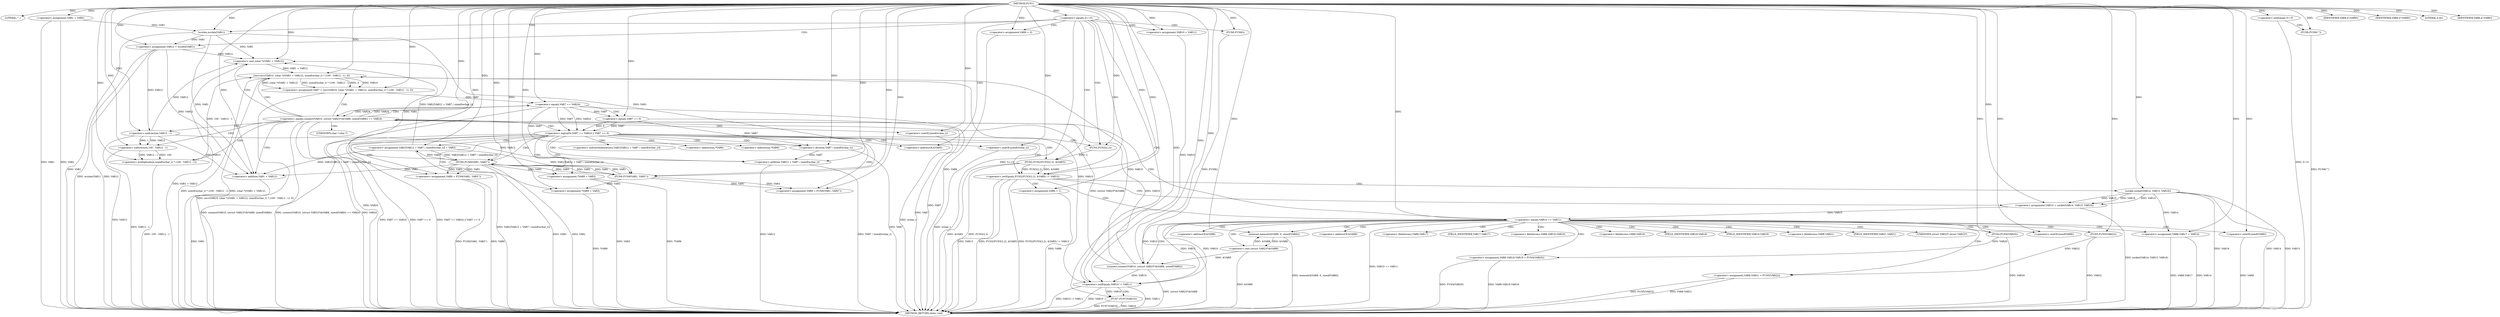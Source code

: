digraph FUN1 {  
"1000100" [label = "(METHOD,FUN1)" ]
"1000279" [label = "(METHOD_RETURN,static void)" ]
"1000103" [label = "(LITERAL,\"\",)" ]
"1000104" [label = "(<operator>.assignment,VAR1 = VAR2)" ]
"1000108" [label = "(<operator>.equals,5==5)" ]
"1000115" [label = "(<operator>.assignment,VAR6 = 0)" ]
"1000122" [label = "(<operator>.assignment,VAR10 = VAR11)" ]
"1000126" [label = "(<operator>.assignment,VAR12 = wcslen(VAR1))" ]
"1000128" [label = "(wcslen,wcslen(VAR1))" ]
"1000133" [label = "(<operator>.notEquals,FUN2(FUN3(2,2), &VAR5) != VAR13)" ]
"1000134" [label = "(FUN2,FUN2(FUN3(2,2), &VAR5))" ]
"1000135" [label = "(FUN3,FUN3(2,2))" ]
"1000143" [label = "(<operator>.assignment,VAR6 = 1)" ]
"1000146" [label = "(<operator>.assignment,VAR10 = socket(VAR14, VAR15, VAR16))" ]
"1000148" [label = "(socket,socket(VAR14, VAR15, VAR16))" ]
"1000153" [label = "(<operator>.equals,VAR10 == VAR11)" ]
"1000158" [label = "(memset,memset(&VAR8, 0, sizeof(VAR8)))" ]
"1000162" [label = "(<operator>.sizeOf,sizeof(VAR8))" ]
"1000164" [label = "(<operator>.assignment,VAR8.VAR17 = VAR14)" ]
"1000169" [label = "(<operator>.assignment,VAR8.VAR18.VAR19 = FUN4(VAR20))" ]
"1000175" [label = "(FUN4,FUN4(VAR20))" ]
"1000177" [label = "(<operator>.assignment,VAR8.VAR21 = FUN5(VAR22))" ]
"1000181" [label = "(FUN5,FUN5(VAR22))" ]
"1000184" [label = "(<operator>.equals,connect(VAR10, (struct VAR23*)&VAR8, sizeof(VAR8)) == VAR24)" ]
"1000185" [label = "(connect,connect(VAR10, (struct VAR23*)&VAR8, sizeof(VAR8)))" ]
"1000187" [label = "(<operator>.cast,(struct VAR23*)&VAR8)" ]
"1000191" [label = "(<operator>.sizeOf,sizeof(VAR8))" ]
"1000196" [label = "(<operator>.assignment,VAR7 = recv(VAR10, (char *)(VAR1 + VAR12), sizeof(wchar_t) * (100 - VAR12 - 1), 0))" ]
"1000198" [label = "(recv,recv(VAR10, (char *)(VAR1 + VAR12), sizeof(wchar_t) * (100 - VAR12 - 1), 0))" ]
"1000200" [label = "(<operator>.cast,(char *)(VAR1 + VAR12))" ]
"1000202" [label = "(<operator>.addition,VAR1 + VAR12)" ]
"1000205" [label = "(<operator>.multiplication,sizeof(wchar_t) * (100 - VAR12 - 1))" ]
"1000206" [label = "(<operator>.sizeOf,sizeof(wchar_t))" ]
"1000208" [label = "(<operator>.subtraction,100 - VAR12 - 1)" ]
"1000210" [label = "(<operator>.subtraction,VAR12 - 1)" ]
"1000215" [label = "(<operator>.logicalOr,VAR7 == VAR24 || VAR7 == 0)" ]
"1000216" [label = "(<operator>.equals,VAR7 == VAR24)" ]
"1000219" [label = "(<operator>.equals,VAR7 == 0)" ]
"1000224" [label = "(<operator>.assignment,VAR1[VAR12 + VAR7 / sizeof(wchar_t)] = VAR3)" ]
"1000227" [label = "(<operator>.addition,VAR12 + VAR7 / sizeof(wchar_t))" ]
"1000229" [label = "(<operator>.division,VAR7 / sizeof(wchar_t))" ]
"1000231" [label = "(<operator>.sizeOf,sizeof(wchar_t))" ]
"1000234" [label = "(<operator>.assignment,VAR9 = FUN6(VAR1, VAR3''))" ]
"1000236" [label = "(FUN6,FUN6(VAR1, VAR3''))" ]
"1000240" [label = "(IDENTIFIER,VAR9,if (VAR9))" ]
"1000242" [label = "(<operator>.assignment,*VAR9 = VAR3)" ]
"1000246" [label = "(<operator>.assignment,VAR9 = FUN6(VAR1, VAR3''))" ]
"1000248" [label = "(FUN6,FUN6(VAR1, VAR3''))" ]
"1000252" [label = "(IDENTIFIER,VAR9,if (VAR9))" ]
"1000254" [label = "(<operator>.assignment,*VAR9 = VAR3)" ]
"1000258" [label = "(LITERAL,0,do)" ]
"1000260" [label = "(<operator>.notEquals,VAR10 != VAR11)" ]
"1000264" [label = "(FUN7,FUN7(VAR10))" ]
"1000267" [label = "(IDENTIFIER,VAR6,if (VAR6))" ]
"1000269" [label = "(FUN8,FUN8())" ]
"1000271" [label = "(<operator>.notEquals,5!=5)" ]
"1000275" [label = "(FUN9,FUN9(\"\"))" ]
"1000138" [label = "(<operator>.addressOf,&VAR5)" ]
"1000159" [label = "(<operator>.addressOf,&VAR8)" ]
"1000165" [label = "(<operator>.fieldAccess,VAR8.VAR17)" ]
"1000167" [label = "(FIELD_IDENTIFIER,VAR17,VAR17)" ]
"1000170" [label = "(<operator>.fieldAccess,VAR8.VAR18.VAR19)" ]
"1000171" [label = "(<operator>.fieldAccess,VAR8.VAR18)" ]
"1000173" [label = "(FIELD_IDENTIFIER,VAR18,VAR18)" ]
"1000174" [label = "(FIELD_IDENTIFIER,VAR19,VAR19)" ]
"1000178" [label = "(<operator>.fieldAccess,VAR8.VAR21)" ]
"1000180" [label = "(FIELD_IDENTIFIER,VAR21,VAR21)" ]
"1000188" [label = "(UNKNOWN,struct VAR23*,struct VAR23*)" ]
"1000189" [label = "(<operator>.addressOf,&VAR8)" ]
"1000201" [label = "(UNKNOWN,char *,char *)" ]
"1000225" [label = "(<operator>.indirectIndexAccess,VAR1[VAR12 + VAR7 / sizeof(wchar_t)])" ]
"1000243" [label = "(<operator>.indirection,*VAR9)" ]
"1000255" [label = "(<operator>.indirection,*VAR9)" ]
  "1000108" -> "1000279"  [ label = "DDG: 5==5"] 
  "1000184" -> "1000279"  [ label = "DDG: connect(VAR10, (struct VAR23*)&VAR8, sizeof(VAR8))"] 
  "1000177" -> "1000279"  [ label = "DDG: FUN5(VAR22)"] 
  "1000133" -> "1000279"  [ label = "DDG: FUN2(FUN3(2,2), &VAR5) != VAR13"] 
  "1000260" -> "1000279"  [ label = "DDG: VAR11"] 
  "1000231" -> "1000279"  [ label = "DDG: wchar_t"] 
  "1000198" -> "1000279"  [ label = "DDG: sizeof(wchar_t) * (100 - VAR12 - 1)"] 
  "1000181" -> "1000279"  [ label = "DDG: VAR22"] 
  "1000177" -> "1000279"  [ label = "DDG: VAR8.VAR21"] 
  "1000246" -> "1000279"  [ label = "DDG: FUN6(VAR1, VAR3'')"] 
  "1000164" -> "1000279"  [ label = "DDG: VAR14"] 
  "1000260" -> "1000279"  [ label = "DDG: VAR10 != VAR11"] 
  "1000185" -> "1000279"  [ label = "DDG: (struct VAR23*)&VAR8"] 
  "1000224" -> "1000279"  [ label = "DDG: VAR1[VAR12 + VAR7 / sizeof(wchar_t)]"] 
  "1000208" -> "1000279"  [ label = "DDG: VAR12 - 1"] 
  "1000148" -> "1000279"  [ label = "DDG: VAR16"] 
  "1000275" -> "1000279"  [ label = "DDG: FUN9(\"\")"] 
  "1000198" -> "1000279"  [ label = "DDG: (char *)(VAR1 + VAR12)"] 
  "1000215" -> "1000279"  [ label = "DDG: VAR7 == VAR24"] 
  "1000254" -> "1000279"  [ label = "DDG: *VAR9"] 
  "1000104" -> "1000279"  [ label = "DDG: VAR1"] 
  "1000215" -> "1000279"  [ label = "DDG: VAR7 == 0"] 
  "1000216" -> "1000279"  [ label = "DDG: VAR7"] 
  "1000227" -> "1000279"  [ label = "DDG: VAR12"] 
  "1000187" -> "1000279"  [ label = "DDG: &VAR8"] 
  "1000269" -> "1000279"  [ label = "DDG: FUN8()"] 
  "1000133" -> "1000279"  [ label = "DDG: VAR13"] 
  "1000184" -> "1000279"  [ label = "DDG: connect(VAR10, (struct VAR23*)&VAR8, sizeof(VAR8)) == VAR24"] 
  "1000264" -> "1000279"  [ label = "DDG: VAR10"] 
  "1000227" -> "1000279"  [ label = "DDG: VAR7 / sizeof(wchar_t)"] 
  "1000128" -> "1000279"  [ label = "DDG: VAR1"] 
  "1000158" -> "1000279"  [ label = "DDG: memset(&VAR8, 0, sizeof(VAR8))"] 
  "1000143" -> "1000279"  [ label = "DDG: VAR6"] 
  "1000133" -> "1000279"  [ label = "DDG: FUN2(FUN3(2,2), &VAR5)"] 
  "1000264" -> "1000279"  [ label = "DDG: FUN7(VAR10)"] 
  "1000216" -> "1000279"  [ label = "DDG: VAR24"] 
  "1000202" -> "1000279"  [ label = "DDG: VAR1"] 
  "1000205" -> "1000279"  [ label = "DDG: 100 - VAR12 - 1"] 
  "1000148" -> "1000279"  [ label = "DDG: VAR14"] 
  "1000146" -> "1000279"  [ label = "DDG: socket(VAR14, VAR15, VAR16)"] 
  "1000175" -> "1000279"  [ label = "DDG: VAR20"] 
  "1000206" -> "1000279"  [ label = "DDG: wchar_t"] 
  "1000126" -> "1000279"  [ label = "DDG: VAR12"] 
  "1000153" -> "1000279"  [ label = "DDG: VAR10 == VAR11"] 
  "1000134" -> "1000279"  [ label = "DDG: FUN3(2,2)"] 
  "1000184" -> "1000279"  [ label = "DDG: VAR24"] 
  "1000210" -> "1000279"  [ label = "DDG: VAR12"] 
  "1000219" -> "1000279"  [ label = "DDG: VAR7"] 
  "1000229" -> "1000279"  [ label = "DDG: VAR7"] 
  "1000215" -> "1000279"  [ label = "DDG: VAR7 == VAR24 || VAR7 == 0"] 
  "1000169" -> "1000279"  [ label = "DDG: VAR8.VAR18.VAR19"] 
  "1000148" -> "1000279"  [ label = "DDG: VAR15"] 
  "1000254" -> "1000279"  [ label = "DDG: VAR3"] 
  "1000260" -> "1000279"  [ label = "DDG: VAR10"] 
  "1000126" -> "1000279"  [ label = "DDG: wcslen(VAR1)"] 
  "1000248" -> "1000279"  [ label = "DDG: VAR3"] 
  "1000134" -> "1000279"  [ label = "DDG: &VAR5"] 
  "1000271" -> "1000279"  [ label = "DDG: 5!=5"] 
  "1000115" -> "1000279"  [ label = "DDG: VAR6"] 
  "1000191" -> "1000279"  [ label = "DDG: VAR8"] 
  "1000242" -> "1000279"  [ label = "DDG: *VAR9"] 
  "1000104" -> "1000279"  [ label = "DDG: VAR2"] 
  "1000169" -> "1000279"  [ label = "DDG: FUN4(VAR20)"] 
  "1000246" -> "1000279"  [ label = "DDG: VAR9"] 
  "1000248" -> "1000279"  [ label = "DDG: VAR1"] 
  "1000200" -> "1000279"  [ label = "DDG: VAR1 + VAR12"] 
  "1000196" -> "1000279"  [ label = "DDG: recv(VAR10, (char *)(VAR1 + VAR12), sizeof(wchar_t) * (100 - VAR12 - 1), 0)"] 
  "1000164" -> "1000279"  [ label = "DDG: VAR8.VAR17"] 
  "1000100" -> "1000103"  [ label = "DDG: "] 
  "1000100" -> "1000104"  [ label = "DDG: "] 
  "1000100" -> "1000108"  [ label = "DDG: "] 
  "1000100" -> "1000115"  [ label = "DDG: "] 
  "1000100" -> "1000122"  [ label = "DDG: "] 
  "1000128" -> "1000126"  [ label = "DDG: VAR1"] 
  "1000100" -> "1000126"  [ label = "DDG: "] 
  "1000104" -> "1000128"  [ label = "DDG: VAR1"] 
  "1000100" -> "1000128"  [ label = "DDG: "] 
  "1000134" -> "1000133"  [ label = "DDG: FUN3(2,2)"] 
  "1000134" -> "1000133"  [ label = "DDG: &VAR5"] 
  "1000135" -> "1000134"  [ label = "DDG: 2"] 
  "1000100" -> "1000135"  [ label = "DDG: "] 
  "1000100" -> "1000133"  [ label = "DDG: "] 
  "1000100" -> "1000143"  [ label = "DDG: "] 
  "1000148" -> "1000146"  [ label = "DDG: VAR14"] 
  "1000148" -> "1000146"  [ label = "DDG: VAR15"] 
  "1000148" -> "1000146"  [ label = "DDG: VAR16"] 
  "1000100" -> "1000146"  [ label = "DDG: "] 
  "1000100" -> "1000148"  [ label = "DDG: "] 
  "1000146" -> "1000153"  [ label = "DDG: VAR10"] 
  "1000100" -> "1000153"  [ label = "DDG: "] 
  "1000187" -> "1000158"  [ label = "DDG: &VAR8"] 
  "1000100" -> "1000158"  [ label = "DDG: "] 
  "1000100" -> "1000162"  [ label = "DDG: "] 
  "1000148" -> "1000164"  [ label = "DDG: VAR14"] 
  "1000100" -> "1000164"  [ label = "DDG: "] 
  "1000175" -> "1000169"  [ label = "DDG: VAR20"] 
  "1000100" -> "1000175"  [ label = "DDG: "] 
  "1000181" -> "1000177"  [ label = "DDG: VAR22"] 
  "1000100" -> "1000181"  [ label = "DDG: "] 
  "1000185" -> "1000184"  [ label = "DDG: VAR10"] 
  "1000185" -> "1000184"  [ label = "DDG: (struct VAR23*)&VAR8"] 
  "1000153" -> "1000185"  [ label = "DDG: VAR10"] 
  "1000100" -> "1000185"  [ label = "DDG: "] 
  "1000187" -> "1000185"  [ label = "DDG: &VAR8"] 
  "1000158" -> "1000187"  [ label = "DDG: &VAR8"] 
  "1000100" -> "1000191"  [ label = "DDG: "] 
  "1000216" -> "1000184"  [ label = "DDG: VAR24"] 
  "1000100" -> "1000184"  [ label = "DDG: "] 
  "1000198" -> "1000196"  [ label = "DDG: VAR10"] 
  "1000198" -> "1000196"  [ label = "DDG: (char *)(VAR1 + VAR12)"] 
  "1000198" -> "1000196"  [ label = "DDG: sizeof(wchar_t) * (100 - VAR12 - 1)"] 
  "1000198" -> "1000196"  [ label = "DDG: 0"] 
  "1000100" -> "1000196"  [ label = "DDG: "] 
  "1000185" -> "1000198"  [ label = "DDG: VAR10"] 
  "1000100" -> "1000198"  [ label = "DDG: "] 
  "1000200" -> "1000198"  [ label = "DDG: VAR1 + VAR12"] 
  "1000224" -> "1000200"  [ label = "DDG: VAR1[VAR12 + VAR7 / sizeof(wchar_t)]"] 
  "1000128" -> "1000200"  [ label = "DDG: VAR1"] 
  "1000248" -> "1000200"  [ label = "DDG: VAR1"] 
  "1000100" -> "1000200"  [ label = "DDG: "] 
  "1000126" -> "1000200"  [ label = "DDG: VAR12"] 
  "1000210" -> "1000200"  [ label = "DDG: VAR12"] 
  "1000224" -> "1000202"  [ label = "DDG: VAR1[VAR12 + VAR7 / sizeof(wchar_t)]"] 
  "1000128" -> "1000202"  [ label = "DDG: VAR1"] 
  "1000248" -> "1000202"  [ label = "DDG: VAR1"] 
  "1000100" -> "1000202"  [ label = "DDG: "] 
  "1000126" -> "1000202"  [ label = "DDG: VAR12"] 
  "1000210" -> "1000202"  [ label = "DDG: VAR12"] 
  "1000205" -> "1000198"  [ label = "DDG: 100 - VAR12 - 1"] 
  "1000100" -> "1000205"  [ label = "DDG: "] 
  "1000100" -> "1000206"  [ label = "DDG: "] 
  "1000208" -> "1000205"  [ label = "DDG: 100"] 
  "1000208" -> "1000205"  [ label = "DDG: VAR12 - 1"] 
  "1000100" -> "1000208"  [ label = "DDG: "] 
  "1000210" -> "1000208"  [ label = "DDG: VAR12"] 
  "1000210" -> "1000208"  [ label = "DDG: 1"] 
  "1000100" -> "1000210"  [ label = "DDG: "] 
  "1000126" -> "1000210"  [ label = "DDG: VAR12"] 
  "1000216" -> "1000215"  [ label = "DDG: VAR7"] 
  "1000216" -> "1000215"  [ label = "DDG: VAR24"] 
  "1000196" -> "1000216"  [ label = "DDG: VAR7"] 
  "1000100" -> "1000216"  [ label = "DDG: "] 
  "1000184" -> "1000216"  [ label = "DDG: VAR24"] 
  "1000219" -> "1000215"  [ label = "DDG: VAR7"] 
  "1000219" -> "1000215"  [ label = "DDG: 0"] 
  "1000216" -> "1000219"  [ label = "DDG: VAR7"] 
  "1000100" -> "1000219"  [ label = "DDG: "] 
  "1000248" -> "1000224"  [ label = "DDG: VAR3"] 
  "1000100" -> "1000224"  [ label = "DDG: "] 
  "1000210" -> "1000227"  [ label = "DDG: VAR12"] 
  "1000100" -> "1000227"  [ label = "DDG: "] 
  "1000229" -> "1000227"  [ label = "DDG: VAR7"] 
  "1000216" -> "1000229"  [ label = "DDG: VAR7"] 
  "1000219" -> "1000229"  [ label = "DDG: VAR7"] 
  "1000100" -> "1000229"  [ label = "DDG: "] 
  "1000100" -> "1000231"  [ label = "DDG: "] 
  "1000236" -> "1000234"  [ label = "DDG: VAR1"] 
  "1000236" -> "1000234"  [ label = "DDG: VAR3"] 
  "1000100" -> "1000234"  [ label = "DDG: "] 
  "1000224" -> "1000236"  [ label = "DDG: VAR1[VAR12 + VAR7 / sizeof(wchar_t)]"] 
  "1000100" -> "1000236"  [ label = "DDG: "] 
  "1000128" -> "1000236"  [ label = "DDG: VAR1"] 
  "1000248" -> "1000236"  [ label = "DDG: VAR1"] 
  "1000248" -> "1000236"  [ label = "DDG: VAR3"] 
  "1000100" -> "1000240"  [ label = "DDG: "] 
  "1000236" -> "1000242"  [ label = "DDG: VAR3"] 
  "1000100" -> "1000242"  [ label = "DDG: "] 
  "1000248" -> "1000246"  [ label = "DDG: VAR1"] 
  "1000248" -> "1000246"  [ label = "DDG: VAR3"] 
  "1000100" -> "1000246"  [ label = "DDG: "] 
  "1000224" -> "1000248"  [ label = "DDG: VAR1[VAR12 + VAR7 / sizeof(wchar_t)]"] 
  "1000236" -> "1000248"  [ label = "DDG: VAR1"] 
  "1000100" -> "1000248"  [ label = "DDG: "] 
  "1000236" -> "1000248"  [ label = "DDG: VAR3"] 
  "1000100" -> "1000252"  [ label = "DDG: "] 
  "1000248" -> "1000254"  [ label = "DDG: VAR3"] 
  "1000100" -> "1000254"  [ label = "DDG: "] 
  "1000100" -> "1000258"  [ label = "DDG: "] 
  "1000185" -> "1000260"  [ label = "DDG: VAR10"] 
  "1000122" -> "1000260"  [ label = "DDG: VAR10"] 
  "1000153" -> "1000260"  [ label = "DDG: VAR10"] 
  "1000198" -> "1000260"  [ label = "DDG: VAR10"] 
  "1000100" -> "1000260"  [ label = "DDG: "] 
  "1000153" -> "1000260"  [ label = "DDG: VAR11"] 
  "1000260" -> "1000264"  [ label = "DDG: VAR10"] 
  "1000100" -> "1000264"  [ label = "DDG: "] 
  "1000100" -> "1000267"  [ label = "DDG: "] 
  "1000100" -> "1000269"  [ label = "DDG: "] 
  "1000100" -> "1000271"  [ label = "DDG: "] 
  "1000100" -> "1000275"  [ label = "DDG: "] 
  "1000108" -> "1000128"  [ label = "CDG: "] 
  "1000108" -> "1000260"  [ label = "CDG: "] 
  "1000108" -> "1000133"  [ label = "CDG: "] 
  "1000108" -> "1000122"  [ label = "CDG: "] 
  "1000108" -> "1000126"  [ label = "CDG: "] 
  "1000108" -> "1000138"  [ label = "CDG: "] 
  "1000108" -> "1000135"  [ label = "CDG: "] 
  "1000108" -> "1000115"  [ label = "CDG: "] 
  "1000108" -> "1000134"  [ label = "CDG: "] 
  "1000108" -> "1000269"  [ label = "CDG: "] 
  "1000133" -> "1000148"  [ label = "CDG: "] 
  "1000133" -> "1000146"  [ label = "CDG: "] 
  "1000133" -> "1000153"  [ label = "CDG: "] 
  "1000133" -> "1000143"  [ label = "CDG: "] 
  "1000153" -> "1000164"  [ label = "CDG: "] 
  "1000153" -> "1000174"  [ label = "CDG: "] 
  "1000153" -> "1000191"  [ label = "CDG: "] 
  "1000153" -> "1000180"  [ label = "CDG: "] 
  "1000153" -> "1000165"  [ label = "CDG: "] 
  "1000153" -> "1000188"  [ label = "CDG: "] 
  "1000153" -> "1000167"  [ label = "CDG: "] 
  "1000153" -> "1000175"  [ label = "CDG: "] 
  "1000153" -> "1000187"  [ label = "CDG: "] 
  "1000153" -> "1000185"  [ label = "CDG: "] 
  "1000153" -> "1000189"  [ label = "CDG: "] 
  "1000153" -> "1000169"  [ label = "CDG: "] 
  "1000153" -> "1000178"  [ label = "CDG: "] 
  "1000153" -> "1000159"  [ label = "CDG: "] 
  "1000153" -> "1000173"  [ label = "CDG: "] 
  "1000153" -> "1000158"  [ label = "CDG: "] 
  "1000153" -> "1000170"  [ label = "CDG: "] 
  "1000153" -> "1000171"  [ label = "CDG: "] 
  "1000153" -> "1000184"  [ label = "CDG: "] 
  "1000153" -> "1000177"  [ label = "CDG: "] 
  "1000153" -> "1000162"  [ label = "CDG: "] 
  "1000153" -> "1000181"  [ label = "CDG: "] 
  "1000184" -> "1000200"  [ label = "CDG: "] 
  "1000184" -> "1000208"  [ label = "CDG: "] 
  "1000184" -> "1000216"  [ label = "CDG: "] 
  "1000184" -> "1000210"  [ label = "CDG: "] 
  "1000184" -> "1000206"  [ label = "CDG: "] 
  "1000184" -> "1000201"  [ label = "CDG: "] 
  "1000184" -> "1000198"  [ label = "CDG: "] 
  "1000184" -> "1000196"  [ label = "CDG: "] 
  "1000184" -> "1000215"  [ label = "CDG: "] 
  "1000184" -> "1000205"  [ label = "CDG: "] 
  "1000184" -> "1000202"  [ label = "CDG: "] 
  "1000215" -> "1000227"  [ label = "CDG: "] 
  "1000215" -> "1000236"  [ label = "CDG: "] 
  "1000215" -> "1000248"  [ label = "CDG: "] 
  "1000215" -> "1000224"  [ label = "CDG: "] 
  "1000215" -> "1000246"  [ label = "CDG: "] 
  "1000215" -> "1000229"  [ label = "CDG: "] 
  "1000215" -> "1000234"  [ label = "CDG: "] 
  "1000215" -> "1000225"  [ label = "CDG: "] 
  "1000215" -> "1000231"  [ label = "CDG: "] 
  "1000215" -> "1000133"  [ label = "CDG: "] 
  "1000215" -> "1000138"  [ label = "CDG: "] 
  "1000215" -> "1000135"  [ label = "CDG: "] 
  "1000215" -> "1000134"  [ label = "CDG: "] 
  "1000215" -> "1000243"  [ label = "CDG: "] 
  "1000215" -> "1000242"  [ label = "CDG: "] 
  "1000215" -> "1000255"  [ label = "CDG: "] 
  "1000215" -> "1000254"  [ label = "CDG: "] 
  "1000216" -> "1000219"  [ label = "CDG: "] 
  "1000260" -> "1000264"  [ label = "CDG: "] 
  "1000271" -> "1000275"  [ label = "CDG: "] 
}
